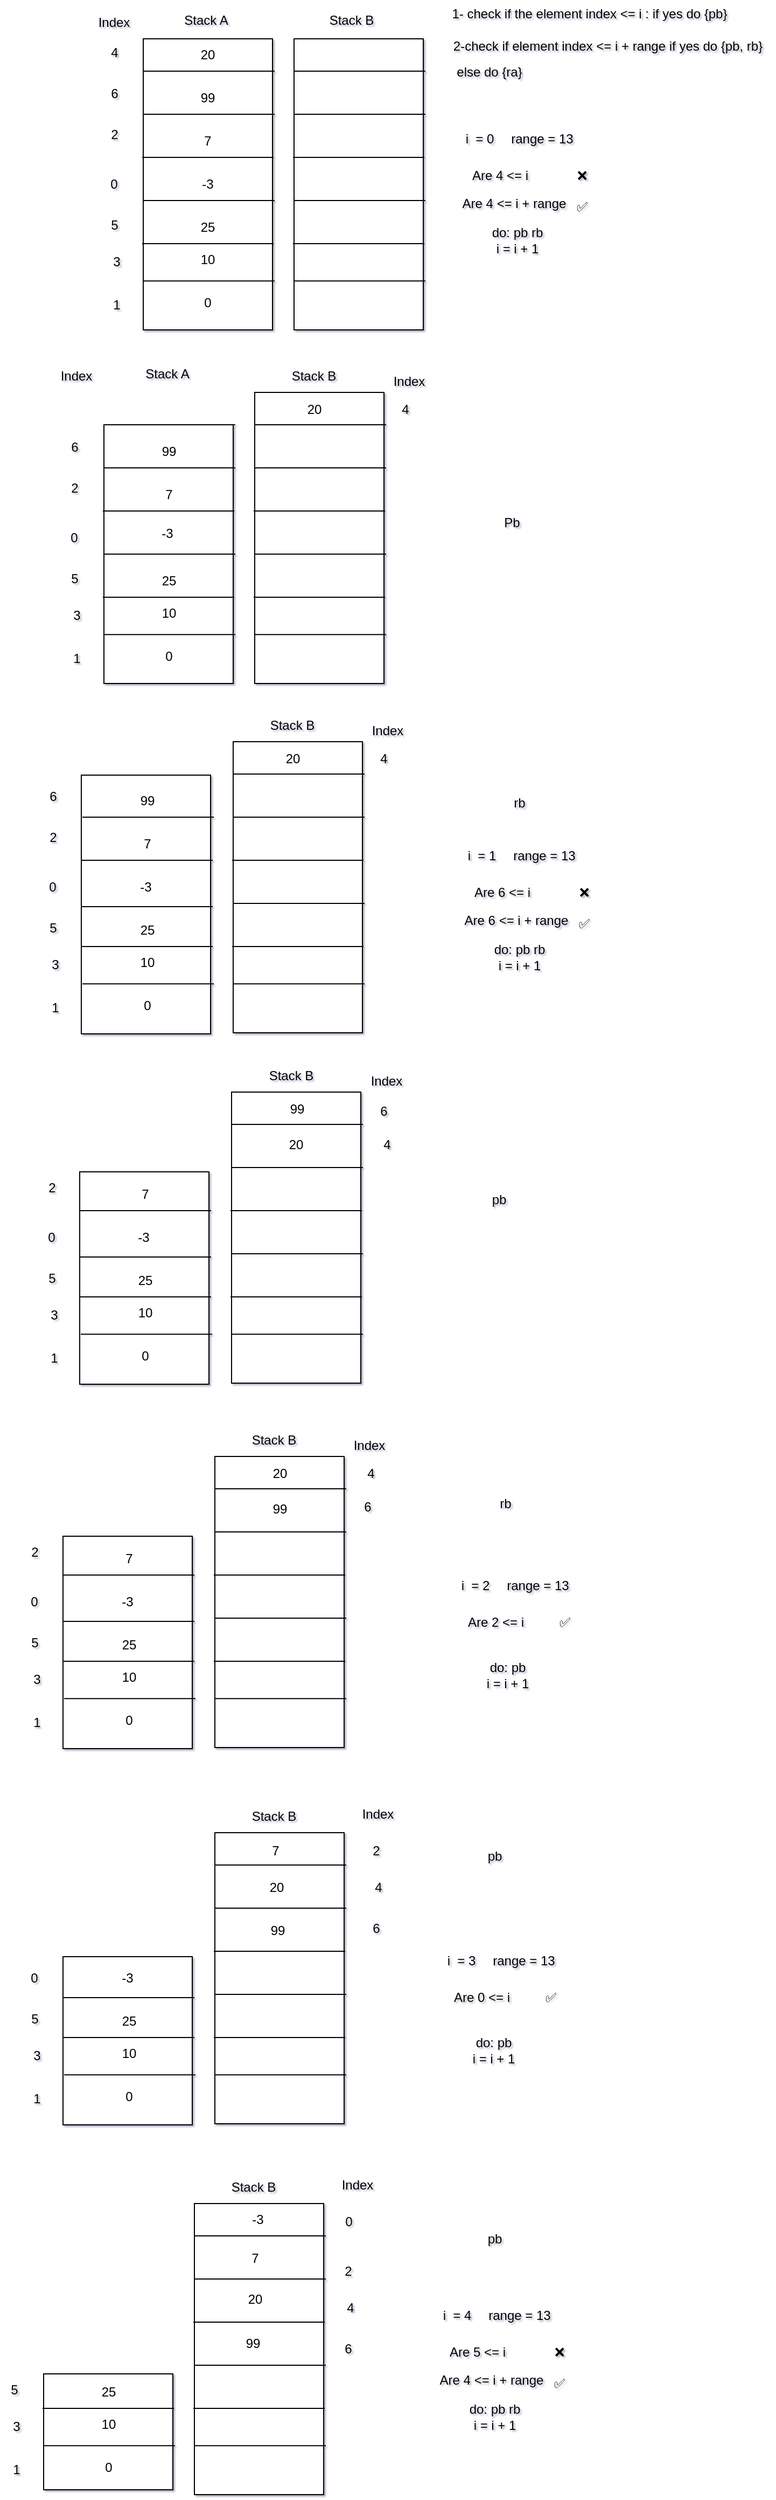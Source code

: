 <mxfile version="26.0.11">
  <diagram name="Page-1" id="r442cKApe8Ec8aWfdIED">
    <mxGraphModel dx="2150" dy="2459" grid="0" gridSize="10" guides="1" tooltips="1" connect="1" arrows="1" fold="1" page="0" pageScale="1" pageWidth="850" pageHeight="1100" background="#FFFFFF" math="0" shadow="1">
      <root>
        <mxCell id="0" />
        <mxCell id="1" parent="0" />
        <mxCell id="RN5SD-zegDyc9XwIWD_d-4" value="-3" style="rounded=0;whiteSpace=wrap;html=1;" parent="1" vertex="1">
          <mxGeometry x="-990" y="-1230" width="120" height="270" as="geometry" />
        </mxCell>
        <mxCell id="RN5SD-zegDyc9XwIWD_d-8" value="" style="endArrow=none;html=1;rounded=0;exitX=-0.008;exitY=0.178;exitDx=0;exitDy=0;exitPerimeter=0;" parent="1" edge="1">
          <mxGeometry width="50" height="50" relative="1" as="geometry">
            <mxPoint x="-990.0" y="-1199.94" as="sourcePoint" />
            <mxPoint x="-868.04" y="-1200" as="targetPoint" />
          </mxGeometry>
        </mxCell>
        <mxCell id="RN5SD-zegDyc9XwIWD_d-9" value="" style="endArrow=none;html=1;rounded=0;exitX=-0.008;exitY=0.178;exitDx=0;exitDy=0;exitPerimeter=0;" parent="1" edge="1">
          <mxGeometry width="50" height="50" relative="1" as="geometry">
            <mxPoint x="-990" y="-1160" as="sourcePoint" />
            <mxPoint x="-868" y="-1160" as="targetPoint" />
          </mxGeometry>
        </mxCell>
        <mxCell id="RN5SD-zegDyc9XwIWD_d-10" value="" style="endArrow=none;html=1;rounded=0;exitX=-0.008;exitY=0.178;exitDx=0;exitDy=0;exitPerimeter=0;" parent="1" edge="1">
          <mxGeometry width="50" height="50" relative="1" as="geometry">
            <mxPoint x="-991" y="-1120" as="sourcePoint" />
            <mxPoint x="-869" y="-1120" as="targetPoint" />
          </mxGeometry>
        </mxCell>
        <mxCell id="RN5SD-zegDyc9XwIWD_d-11" value="" style="endArrow=none;html=1;rounded=0;exitX=-0.008;exitY=0.178;exitDx=0;exitDy=0;exitPerimeter=0;" parent="1" edge="1">
          <mxGeometry width="50" height="50" relative="1" as="geometry">
            <mxPoint x="-990" y="-1080" as="sourcePoint" />
            <mxPoint x="-868" y="-1080" as="targetPoint" />
          </mxGeometry>
        </mxCell>
        <mxCell id="RN5SD-zegDyc9XwIWD_d-12" value="" style="endArrow=none;html=1;rounded=0;exitX=-0.008;exitY=0.178;exitDx=0;exitDy=0;exitPerimeter=0;" parent="1" edge="1">
          <mxGeometry width="50" height="50" relative="1" as="geometry">
            <mxPoint x="-991" y="-1040" as="sourcePoint" />
            <mxPoint x="-869" y="-1040" as="targetPoint" />
          </mxGeometry>
        </mxCell>
        <mxCell id="RN5SD-zegDyc9XwIWD_d-13" value="" style="endArrow=none;html=1;rounded=0;exitX=-0.008;exitY=0.178;exitDx=0;exitDy=0;exitPerimeter=0;" parent="1" edge="1">
          <mxGeometry width="50" height="50" relative="1" as="geometry">
            <mxPoint x="-990" y="-1005.34" as="sourcePoint" />
            <mxPoint x="-868" y="-1005.34" as="targetPoint" />
          </mxGeometry>
        </mxCell>
        <mxCell id="RN5SD-zegDyc9XwIWD_d-15" value="" style="rounded=0;whiteSpace=wrap;html=1;" parent="1" vertex="1">
          <mxGeometry x="-850" y="-1230" width="120" height="270" as="geometry" />
        </mxCell>
        <mxCell id="RN5SD-zegDyc9XwIWD_d-16" value="" style="endArrow=none;html=1;rounded=0;exitX=-0.008;exitY=0.178;exitDx=0;exitDy=0;exitPerimeter=0;" parent="1" edge="1">
          <mxGeometry width="50" height="50" relative="1" as="geometry">
            <mxPoint x="-850.0" y="-1199.94" as="sourcePoint" />
            <mxPoint x="-728.04" y="-1200" as="targetPoint" />
          </mxGeometry>
        </mxCell>
        <mxCell id="RN5SD-zegDyc9XwIWD_d-17" value="" style="endArrow=none;html=1;rounded=0;exitX=-0.008;exitY=0.178;exitDx=0;exitDy=0;exitPerimeter=0;" parent="1" edge="1">
          <mxGeometry width="50" height="50" relative="1" as="geometry">
            <mxPoint x="-850" y="-1160" as="sourcePoint" />
            <mxPoint x="-728" y="-1160" as="targetPoint" />
          </mxGeometry>
        </mxCell>
        <mxCell id="RN5SD-zegDyc9XwIWD_d-18" value="" style="endArrow=none;html=1;rounded=0;exitX=-0.008;exitY=0.178;exitDx=0;exitDy=0;exitPerimeter=0;" parent="1" edge="1">
          <mxGeometry width="50" height="50" relative="1" as="geometry">
            <mxPoint x="-851" y="-1120" as="sourcePoint" />
            <mxPoint x="-729" y="-1120" as="targetPoint" />
          </mxGeometry>
        </mxCell>
        <mxCell id="RN5SD-zegDyc9XwIWD_d-19" value="" style="endArrow=none;html=1;rounded=0;exitX=-0.008;exitY=0.178;exitDx=0;exitDy=0;exitPerimeter=0;" parent="1" edge="1">
          <mxGeometry width="50" height="50" relative="1" as="geometry">
            <mxPoint x="-850" y="-1080" as="sourcePoint" />
            <mxPoint x="-728" y="-1080" as="targetPoint" />
          </mxGeometry>
        </mxCell>
        <mxCell id="RN5SD-zegDyc9XwIWD_d-20" value="" style="endArrow=none;html=1;rounded=0;exitX=-0.008;exitY=0.178;exitDx=0;exitDy=0;exitPerimeter=0;" parent="1" edge="1">
          <mxGeometry width="50" height="50" relative="1" as="geometry">
            <mxPoint x="-851" y="-1040" as="sourcePoint" />
            <mxPoint x="-729" y="-1040" as="targetPoint" />
          </mxGeometry>
        </mxCell>
        <mxCell id="RN5SD-zegDyc9XwIWD_d-21" value="" style="endArrow=none;html=1;rounded=0;exitX=-0.008;exitY=0.178;exitDx=0;exitDy=0;exitPerimeter=0;" parent="1" edge="1">
          <mxGeometry width="50" height="50" relative="1" as="geometry">
            <mxPoint x="-850" y="-1005.34" as="sourcePoint" />
            <mxPoint x="-728" y="-1005.34" as="targetPoint" />
          </mxGeometry>
        </mxCell>
        <mxCell id="RN5SD-zegDyc9XwIWD_d-22" value="20" style="text;html=1;align=center;verticalAlign=middle;whiteSpace=wrap;rounded=0;" parent="1" vertex="1">
          <mxGeometry x="-960" y="-1230" width="60" height="30" as="geometry" />
        </mxCell>
        <mxCell id="RN5SD-zegDyc9XwIWD_d-23" value="99" style="text;html=1;align=center;verticalAlign=middle;whiteSpace=wrap;rounded=0;" parent="1" vertex="1">
          <mxGeometry x="-960" y="-1190" width="60" height="30" as="geometry" />
        </mxCell>
        <mxCell id="RN5SD-zegDyc9XwIWD_d-24" value="25" style="text;html=1;align=center;verticalAlign=middle;whiteSpace=wrap;rounded=0;" parent="1" vertex="1">
          <mxGeometry x="-960" y="-1070" width="60" height="30" as="geometry" />
        </mxCell>
        <mxCell id="RN5SD-zegDyc9XwIWD_d-25" value="0" style="text;html=1;align=center;verticalAlign=middle;whiteSpace=wrap;rounded=0;" parent="1" vertex="1">
          <mxGeometry x="-960" y="-1000" width="60" height="30" as="geometry" />
        </mxCell>
        <mxCell id="RN5SD-zegDyc9XwIWD_d-26" value="10" style="text;html=1;align=center;verticalAlign=middle;whiteSpace=wrap;rounded=0;" parent="1" vertex="1">
          <mxGeometry x="-960" y="-1040" width="60" height="30" as="geometry" />
        </mxCell>
        <mxCell id="RN5SD-zegDyc9XwIWD_d-27" value="7" style="text;html=1;align=center;verticalAlign=middle;whiteSpace=wrap;rounded=0;" parent="1" vertex="1">
          <mxGeometry x="-960" y="-1150" width="60" height="30" as="geometry" />
        </mxCell>
        <mxCell id="RN5SD-zegDyc9XwIWD_d-28" value="Index" style="text;html=1;align=center;verticalAlign=middle;whiteSpace=wrap;rounded=0;" parent="1" vertex="1">
          <mxGeometry x="-1047.5" y="-1260" width="60" height="30" as="geometry" />
        </mxCell>
        <mxCell id="RN5SD-zegDyc9XwIWD_d-29" value="0" style="text;html=1;align=center;verticalAlign=middle;whiteSpace=wrap;rounded=0;" parent="1" vertex="1">
          <mxGeometry x="-1047.5" y="-1110" width="60" height="30" as="geometry" />
        </mxCell>
        <mxCell id="RN5SD-zegDyc9XwIWD_d-30" value="1" style="text;html=1;align=center;verticalAlign=middle;resizable=0;points=[];autosize=1;strokeColor=none;fillColor=none;" parent="1" vertex="1">
          <mxGeometry x="-1028" y="-996" width="25" height="26" as="geometry" />
        </mxCell>
        <mxCell id="RN5SD-zegDyc9XwIWD_d-31" value="2" style="text;html=1;align=center;verticalAlign=middle;resizable=0;points=[];autosize=1;strokeColor=none;fillColor=none;" parent="1" vertex="1">
          <mxGeometry x="-1030" y="-1154" width="25" height="26" as="geometry" />
        </mxCell>
        <mxCell id="RN5SD-zegDyc9XwIWD_d-32" value="3" style="text;html=1;align=center;verticalAlign=middle;resizable=0;points=[];autosize=1;strokeColor=none;fillColor=none;" parent="1" vertex="1">
          <mxGeometry x="-1028" y="-1036" width="25" height="26" as="geometry" />
        </mxCell>
        <mxCell id="RN5SD-zegDyc9XwIWD_d-33" value="4" style="text;html=1;align=center;verticalAlign=middle;resizable=0;points=[];autosize=1;strokeColor=none;fillColor=none;" parent="1" vertex="1">
          <mxGeometry x="-1030" y="-1230" width="25" height="26" as="geometry" />
        </mxCell>
        <mxCell id="RN5SD-zegDyc9XwIWD_d-34" value="5" style="text;html=1;align=center;verticalAlign=middle;resizable=0;points=[];autosize=1;strokeColor=none;fillColor=none;" parent="1" vertex="1">
          <mxGeometry x="-1030" y="-1070" width="25" height="26" as="geometry" />
        </mxCell>
        <mxCell id="RN5SD-zegDyc9XwIWD_d-35" value="6" style="text;html=1;align=center;verticalAlign=middle;resizable=0;points=[];autosize=1;strokeColor=none;fillColor=none;" parent="1" vertex="1">
          <mxGeometry x="-1030" y="-1192" width="25" height="26" as="geometry" />
        </mxCell>
        <mxCell id="RN5SD-zegDyc9XwIWD_d-38" value="Stack A" style="text;html=1;align=center;verticalAlign=middle;resizable=0;points=[];autosize=1;strokeColor=none;fillColor=none;" parent="1" vertex="1">
          <mxGeometry x="-962" y="-1260" width="59" height="26" as="geometry" />
        </mxCell>
        <mxCell id="RN5SD-zegDyc9XwIWD_d-39" value="Stack B" style="text;html=1;align=center;verticalAlign=middle;resizable=0;points=[];autosize=1;strokeColor=none;fillColor=none;" parent="1" vertex="1">
          <mxGeometry x="-827" y="-1260" width="59" height="26" as="geometry" />
        </mxCell>
        <mxCell id="RN5SD-zegDyc9XwIWD_d-41" value="" style="rounded=0;whiteSpace=wrap;html=1;" parent="1" vertex="1">
          <mxGeometry x="-1026.5" y="-872" width="120" height="240" as="geometry" />
        </mxCell>
        <mxCell id="RN5SD-zegDyc9XwIWD_d-42" value="" style="endArrow=none;html=1;rounded=0;exitX=-0.008;exitY=0.178;exitDx=0;exitDy=0;exitPerimeter=0;" parent="1" edge="1">
          <mxGeometry width="50" height="50" relative="1" as="geometry">
            <mxPoint x="-1026.5" y="-871.94" as="sourcePoint" />
            <mxPoint x="-904.54" y="-872" as="targetPoint" />
          </mxGeometry>
        </mxCell>
        <mxCell id="RN5SD-zegDyc9XwIWD_d-43" value="" style="endArrow=none;html=1;rounded=0;exitX=-0.008;exitY=0.178;exitDx=0;exitDy=0;exitPerimeter=0;" parent="1" edge="1">
          <mxGeometry width="50" height="50" relative="1" as="geometry">
            <mxPoint x="-1026.5" y="-832" as="sourcePoint" />
            <mxPoint x="-904.5" y="-832" as="targetPoint" />
          </mxGeometry>
        </mxCell>
        <mxCell id="RN5SD-zegDyc9XwIWD_d-44" value="" style="endArrow=none;html=1;rounded=0;exitX=-0.008;exitY=0.178;exitDx=0;exitDy=0;exitPerimeter=0;" parent="1" edge="1">
          <mxGeometry width="50" height="50" relative="1" as="geometry">
            <mxPoint x="-1027.5" y="-792" as="sourcePoint" />
            <mxPoint x="-905.5" y="-792" as="targetPoint" />
          </mxGeometry>
        </mxCell>
        <mxCell id="RN5SD-zegDyc9XwIWD_d-45" value="" style="endArrow=none;html=1;rounded=0;exitX=-0.008;exitY=0.178;exitDx=0;exitDy=0;exitPerimeter=0;" parent="1" edge="1">
          <mxGeometry width="50" height="50" relative="1" as="geometry">
            <mxPoint x="-1026.5" y="-752" as="sourcePoint" />
            <mxPoint x="-904.5" y="-752" as="targetPoint" />
          </mxGeometry>
        </mxCell>
        <mxCell id="RN5SD-zegDyc9XwIWD_d-46" value="" style="endArrow=none;html=1;rounded=0;exitX=-0.008;exitY=0.178;exitDx=0;exitDy=0;exitPerimeter=0;" parent="1" edge="1">
          <mxGeometry width="50" height="50" relative="1" as="geometry">
            <mxPoint x="-1027.5" y="-712" as="sourcePoint" />
            <mxPoint x="-905.5" y="-712" as="targetPoint" />
          </mxGeometry>
        </mxCell>
        <mxCell id="RN5SD-zegDyc9XwIWD_d-47" value="" style="endArrow=none;html=1;rounded=0;exitX=-0.008;exitY=0.178;exitDx=0;exitDy=0;exitPerimeter=0;" parent="1" edge="1">
          <mxGeometry width="50" height="50" relative="1" as="geometry">
            <mxPoint x="-1026.5" y="-677.34" as="sourcePoint" />
            <mxPoint x="-904.5" y="-677.34" as="targetPoint" />
          </mxGeometry>
        </mxCell>
        <mxCell id="RN5SD-zegDyc9XwIWD_d-48" value="" style="rounded=0;whiteSpace=wrap;html=1;" parent="1" vertex="1">
          <mxGeometry x="-886.5" y="-902" width="120" height="270" as="geometry" />
        </mxCell>
        <mxCell id="RN5SD-zegDyc9XwIWD_d-49" value="" style="endArrow=none;html=1;rounded=0;exitX=-0.008;exitY=0.178;exitDx=0;exitDy=0;exitPerimeter=0;" parent="1" edge="1">
          <mxGeometry width="50" height="50" relative="1" as="geometry">
            <mxPoint x="-886.5" y="-871.94" as="sourcePoint" />
            <mxPoint x="-764.54" y="-872" as="targetPoint" />
          </mxGeometry>
        </mxCell>
        <mxCell id="RN5SD-zegDyc9XwIWD_d-50" value="" style="endArrow=none;html=1;rounded=0;exitX=-0.008;exitY=0.178;exitDx=0;exitDy=0;exitPerimeter=0;" parent="1" edge="1">
          <mxGeometry width="50" height="50" relative="1" as="geometry">
            <mxPoint x="-886.5" y="-832" as="sourcePoint" />
            <mxPoint x="-764.5" y="-832" as="targetPoint" />
          </mxGeometry>
        </mxCell>
        <mxCell id="RN5SD-zegDyc9XwIWD_d-51" value="" style="endArrow=none;html=1;rounded=0;exitX=-0.008;exitY=0.178;exitDx=0;exitDy=0;exitPerimeter=0;" parent="1" edge="1">
          <mxGeometry width="50" height="50" relative="1" as="geometry">
            <mxPoint x="-887.5" y="-792" as="sourcePoint" />
            <mxPoint x="-765.5" y="-792" as="targetPoint" />
          </mxGeometry>
        </mxCell>
        <mxCell id="RN5SD-zegDyc9XwIWD_d-52" value="" style="endArrow=none;html=1;rounded=0;exitX=-0.008;exitY=0.178;exitDx=0;exitDy=0;exitPerimeter=0;" parent="1" edge="1">
          <mxGeometry width="50" height="50" relative="1" as="geometry">
            <mxPoint x="-886.5" y="-752" as="sourcePoint" />
            <mxPoint x="-764.5" y="-752" as="targetPoint" />
          </mxGeometry>
        </mxCell>
        <mxCell id="RN5SD-zegDyc9XwIWD_d-53" value="" style="endArrow=none;html=1;rounded=0;exitX=-0.008;exitY=0.178;exitDx=0;exitDy=0;exitPerimeter=0;" parent="1" edge="1">
          <mxGeometry width="50" height="50" relative="1" as="geometry">
            <mxPoint x="-887.5" y="-712" as="sourcePoint" />
            <mxPoint x="-765.5" y="-712" as="targetPoint" />
            <Array as="points">
              <mxPoint x="-864" y="-712" />
            </Array>
          </mxGeometry>
        </mxCell>
        <mxCell id="RN5SD-zegDyc9XwIWD_d-54" value="" style="endArrow=none;html=1;rounded=0;exitX=-0.008;exitY=0.178;exitDx=0;exitDy=0;exitPerimeter=0;" parent="1" edge="1">
          <mxGeometry width="50" height="50" relative="1" as="geometry">
            <mxPoint x="-886.5" y="-677.34" as="sourcePoint" />
            <mxPoint x="-764.5" y="-677.34" as="targetPoint" />
          </mxGeometry>
        </mxCell>
        <mxCell id="RN5SD-zegDyc9XwIWD_d-55" value="20" style="text;html=1;align=center;verticalAlign=middle;whiteSpace=wrap;rounded=0;" parent="1" vertex="1">
          <mxGeometry x="-860" y="-902" width="57.5" height="31" as="geometry" />
        </mxCell>
        <mxCell id="RN5SD-zegDyc9XwIWD_d-56" value="99" style="text;html=1;align=center;verticalAlign=middle;whiteSpace=wrap;rounded=0;" parent="1" vertex="1">
          <mxGeometry x="-996.5" y="-862" width="60" height="30" as="geometry" />
        </mxCell>
        <mxCell id="RN5SD-zegDyc9XwIWD_d-57" value="25" style="text;html=1;align=center;verticalAlign=middle;whiteSpace=wrap;rounded=0;" parent="1" vertex="1">
          <mxGeometry x="-996.5" y="-742" width="60" height="30" as="geometry" />
        </mxCell>
        <mxCell id="RN5SD-zegDyc9XwIWD_d-58" value="0" style="text;html=1;align=center;verticalAlign=middle;whiteSpace=wrap;rounded=0;" parent="1" vertex="1">
          <mxGeometry x="-996.5" y="-672" width="60" height="30" as="geometry" />
        </mxCell>
        <mxCell id="RN5SD-zegDyc9XwIWD_d-59" value="10" style="text;html=1;align=center;verticalAlign=middle;whiteSpace=wrap;rounded=0;" parent="1" vertex="1">
          <mxGeometry x="-996.5" y="-712" width="60" height="30" as="geometry" />
        </mxCell>
        <mxCell id="RN5SD-zegDyc9XwIWD_d-60" value="7" style="text;html=1;align=center;verticalAlign=middle;whiteSpace=wrap;rounded=0;" parent="1" vertex="1">
          <mxGeometry x="-996.5" y="-822" width="60" height="30" as="geometry" />
        </mxCell>
        <mxCell id="RN5SD-zegDyc9XwIWD_d-61" value="Index" style="text;html=1;align=center;verticalAlign=middle;whiteSpace=wrap;rounded=0;" parent="1" vertex="1">
          <mxGeometry x="-1082" y="-932" width="60" height="30" as="geometry" />
        </mxCell>
        <mxCell id="RN5SD-zegDyc9XwIWD_d-62" value="0" style="text;html=1;align=center;verticalAlign=middle;whiteSpace=wrap;rounded=0;" parent="1" vertex="1">
          <mxGeometry x="-1084" y="-782" width="60" height="30" as="geometry" />
        </mxCell>
        <mxCell id="RN5SD-zegDyc9XwIWD_d-63" value="1" style="text;html=1;align=center;verticalAlign=middle;resizable=0;points=[];autosize=1;strokeColor=none;fillColor=none;" parent="1" vertex="1">
          <mxGeometry x="-1064.5" y="-668" width="25" height="26" as="geometry" />
        </mxCell>
        <mxCell id="RN5SD-zegDyc9XwIWD_d-64" value="2" style="text;html=1;align=center;verticalAlign=middle;resizable=0;points=[];autosize=1;strokeColor=none;fillColor=none;" parent="1" vertex="1">
          <mxGeometry x="-1066.5" y="-826" width="25" height="26" as="geometry" />
        </mxCell>
        <mxCell id="RN5SD-zegDyc9XwIWD_d-65" value="3" style="text;html=1;align=center;verticalAlign=middle;resizable=0;points=[];autosize=1;strokeColor=none;fillColor=none;" parent="1" vertex="1">
          <mxGeometry x="-1064.5" y="-708" width="25" height="26" as="geometry" />
        </mxCell>
        <mxCell id="RN5SD-zegDyc9XwIWD_d-66" value="4" style="text;html=1;align=center;verticalAlign=middle;resizable=0;points=[];autosize=1;strokeColor=none;fillColor=none;" parent="1" vertex="1">
          <mxGeometry x="-759.5" y="-899" width="25" height="26" as="geometry" />
        </mxCell>
        <mxCell id="RN5SD-zegDyc9XwIWD_d-67" value="5" style="text;html=1;align=center;verticalAlign=middle;resizable=0;points=[];autosize=1;strokeColor=none;fillColor=none;" parent="1" vertex="1">
          <mxGeometry x="-1066.5" y="-742" width="25" height="26" as="geometry" />
        </mxCell>
        <mxCell id="RN5SD-zegDyc9XwIWD_d-68" value="6" style="text;html=1;align=center;verticalAlign=middle;resizable=0;points=[];autosize=1;strokeColor=none;fillColor=none;" parent="1" vertex="1">
          <mxGeometry x="-1066.5" y="-864" width="25" height="26" as="geometry" />
        </mxCell>
        <mxCell id="RN5SD-zegDyc9XwIWD_d-69" value="Stack A" style="text;html=1;align=center;verticalAlign=middle;resizable=0;points=[];autosize=1;strokeColor=none;fillColor=none;" parent="1" vertex="1">
          <mxGeometry x="-998" y="-932" width="59" height="26" as="geometry" />
        </mxCell>
        <mxCell id="RN5SD-zegDyc9XwIWD_d-70" value="Stack B" style="text;html=1;align=center;verticalAlign=middle;resizable=0;points=[];autosize=1;strokeColor=none;fillColor=none;" parent="1" vertex="1">
          <mxGeometry x="-861.5" y="-930" width="59" height="26" as="geometry" />
        </mxCell>
        <mxCell id="WUJrZtyszi5ECTgxEgw3-33" value="i&amp;nbsp; = 0" style="text;html=1;align=center;verticalAlign=middle;resizable=0;points=[];autosize=1;strokeColor=none;fillColor=none;" vertex="1" parent="1">
          <mxGeometry x="-700" y="-1150" width="44" height="26" as="geometry" />
        </mxCell>
        <mxCell id="WUJrZtyszi5ECTgxEgw3-35" value="❌" style="text;html=1;align=center;verticalAlign=middle;resizable=0;points=[];autosize=1;strokeColor=none;fillColor=none;" vertex="1" parent="1">
          <mxGeometry x="-598" y="-1116" width="30" height="26" as="geometry" />
        </mxCell>
        <mxCell id="WUJrZtyszi5ECTgxEgw3-36" value="Are 4 &amp;lt;= i" style="text;html=1;align=center;verticalAlign=middle;resizable=0;points=[];autosize=1;strokeColor=none;fillColor=none;" vertex="1" parent="1">
          <mxGeometry x="-694" y="-1116" width="70" height="26" as="geometry" />
        </mxCell>
        <mxCell id="WUJrZtyszi5ECTgxEgw3-37" value="1- check if the element index &amp;lt;= i : if yes do {pb}" style="text;html=1;align=center;verticalAlign=middle;resizable=0;points=[];autosize=1;strokeColor=none;fillColor=none;" vertex="1" parent="1">
          <mxGeometry x="-713" y="-1266" width="273" height="26" as="geometry" />
        </mxCell>
        <mxCell id="WUJrZtyszi5ECTgxEgw3-38" value="2-check if element index &amp;lt;= i + range if yes do {pb, rb}" style="text;html=1;align=center;verticalAlign=middle;resizable=0;points=[];autosize=1;strokeColor=none;fillColor=none;" vertex="1" parent="1">
          <mxGeometry x="-712" y="-1236" width="305" height="26" as="geometry" />
        </mxCell>
        <mxCell id="WUJrZtyszi5ECTgxEgw3-39" value="else do {ra}" style="text;html=1;align=center;verticalAlign=middle;resizable=0;points=[];autosize=1;strokeColor=none;fillColor=none;" vertex="1" parent="1">
          <mxGeometry x="-709" y="-1212" width="79" height="26" as="geometry" />
        </mxCell>
        <mxCell id="WUJrZtyszi5ECTgxEgw3-40" value="range = 13" style="text;html=1;align=center;verticalAlign=middle;resizable=0;points=[];autosize=1;strokeColor=none;fillColor=none;" vertex="1" parent="1">
          <mxGeometry x="-658" y="-1150" width="76" height="26" as="geometry" />
        </mxCell>
        <mxCell id="WUJrZtyszi5ECTgxEgw3-41" value="Are 4 &amp;lt;= i + range" style="text;html=1;align=center;verticalAlign=middle;resizable=0;points=[];autosize=1;strokeColor=none;fillColor=none;" vertex="1" parent="1">
          <mxGeometry x="-703" y="-1090" width="114" height="26" as="geometry" />
        </mxCell>
        <mxCell id="WUJrZtyszi5ECTgxEgw3-43" value="✅" style="text;html=1;align=center;verticalAlign=middle;resizable=0;points=[];autosize=1;strokeColor=none;fillColor=none;" vertex="1" parent="1">
          <mxGeometry x="-598" y="-1087" width="30" height="26" as="geometry" />
        </mxCell>
        <mxCell id="WUJrZtyszi5ECTgxEgw3-44" value="do: pb rb&lt;br&gt;i = i + 1" style="text;html=1;align=center;verticalAlign=middle;resizable=0;points=[];autosize=1;strokeColor=none;fillColor=none;" vertex="1" parent="1">
          <mxGeometry x="-676" y="-1064" width="65" height="41" as="geometry" />
        </mxCell>
        <mxCell id="WUJrZtyszi5ECTgxEgw3-45" value="Pb" style="text;html=1;align=center;verticalAlign=middle;resizable=0;points=[];autosize=1;strokeColor=none;fillColor=none;" vertex="1" parent="1">
          <mxGeometry x="-665" y="-794" width="33" height="26" as="geometry" />
        </mxCell>
        <mxCell id="WUJrZtyszi5ECTgxEgw3-46" value="Index" style="text;html=1;align=center;verticalAlign=middle;whiteSpace=wrap;rounded=0;" vertex="1" parent="1">
          <mxGeometry x="-773" y="-927" width="60" height="30" as="geometry" />
        </mxCell>
        <mxCell id="WUJrZtyszi5ECTgxEgw3-47" value="" style="rounded=0;whiteSpace=wrap;html=1;" vertex="1" parent="1">
          <mxGeometry x="-1047.5" y="-547" width="120" height="240" as="geometry" />
        </mxCell>
        <mxCell id="WUJrZtyszi5ECTgxEgw3-49" value="" style="endArrow=none;html=1;rounded=0;exitX=-0.008;exitY=0.178;exitDx=0;exitDy=0;exitPerimeter=0;" edge="1" parent="1">
          <mxGeometry width="50" height="50" relative="1" as="geometry">
            <mxPoint x="-1046.5" y="-508" as="sourcePoint" />
            <mxPoint x="-924.5" y="-508" as="targetPoint" />
          </mxGeometry>
        </mxCell>
        <mxCell id="WUJrZtyszi5ECTgxEgw3-50" value="" style="endArrow=none;html=1;rounded=0;exitX=-0.008;exitY=0.178;exitDx=0;exitDy=0;exitPerimeter=0;" edge="1" parent="1">
          <mxGeometry width="50" height="50" relative="1" as="geometry">
            <mxPoint x="-1047.5" y="-468" as="sourcePoint" />
            <mxPoint x="-925.5" y="-468" as="targetPoint" />
          </mxGeometry>
        </mxCell>
        <mxCell id="WUJrZtyszi5ECTgxEgw3-51" value="" style="endArrow=none;html=1;rounded=0;exitX=-0.008;exitY=0.178;exitDx=0;exitDy=0;exitPerimeter=0;" edge="1" parent="1">
          <mxGeometry width="50" height="50" relative="1" as="geometry">
            <mxPoint x="-1047.5" y="-425" as="sourcePoint" />
            <mxPoint x="-925.5" y="-425" as="targetPoint" />
          </mxGeometry>
        </mxCell>
        <mxCell id="WUJrZtyszi5ECTgxEgw3-52" value="" style="endArrow=none;html=1;rounded=0;exitX=-0.008;exitY=0.178;exitDx=0;exitDy=0;exitPerimeter=0;" edge="1" parent="1">
          <mxGeometry width="50" height="50" relative="1" as="geometry">
            <mxPoint x="-1047.5" y="-388" as="sourcePoint" />
            <mxPoint x="-925.5" y="-388" as="targetPoint" />
          </mxGeometry>
        </mxCell>
        <mxCell id="WUJrZtyszi5ECTgxEgw3-53" value="" style="endArrow=none;html=1;rounded=0;exitX=-0.008;exitY=0.178;exitDx=0;exitDy=0;exitPerimeter=0;" edge="1" parent="1">
          <mxGeometry width="50" height="50" relative="1" as="geometry">
            <mxPoint x="-1046.5" y="-353.34" as="sourcePoint" />
            <mxPoint x="-924.5" y="-353.34" as="targetPoint" />
          </mxGeometry>
        </mxCell>
        <mxCell id="WUJrZtyszi5ECTgxEgw3-54" value="" style="rounded=0;whiteSpace=wrap;html=1;" vertex="1" parent="1">
          <mxGeometry x="-906.5" y="-578" width="120" height="270" as="geometry" />
        </mxCell>
        <mxCell id="WUJrZtyszi5ECTgxEgw3-55" value="" style="endArrow=none;html=1;rounded=0;exitX=-0.008;exitY=0.178;exitDx=0;exitDy=0;exitPerimeter=0;" edge="1" parent="1">
          <mxGeometry width="50" height="50" relative="1" as="geometry">
            <mxPoint x="-906.5" y="-547.94" as="sourcePoint" />
            <mxPoint x="-784.54" y="-548" as="targetPoint" />
          </mxGeometry>
        </mxCell>
        <mxCell id="WUJrZtyszi5ECTgxEgw3-56" value="" style="endArrow=none;html=1;rounded=0;exitX=-0.008;exitY=0.178;exitDx=0;exitDy=0;exitPerimeter=0;" edge="1" parent="1">
          <mxGeometry width="50" height="50" relative="1" as="geometry">
            <mxPoint x="-906.5" y="-508" as="sourcePoint" />
            <mxPoint x="-784.5" y="-508" as="targetPoint" />
          </mxGeometry>
        </mxCell>
        <mxCell id="WUJrZtyszi5ECTgxEgw3-57" value="" style="endArrow=none;html=1;rounded=0;exitX=-0.008;exitY=0.178;exitDx=0;exitDy=0;exitPerimeter=0;" edge="1" parent="1">
          <mxGeometry width="50" height="50" relative="1" as="geometry">
            <mxPoint x="-907.5" y="-468" as="sourcePoint" />
            <mxPoint x="-785.5" y="-468" as="targetPoint" />
          </mxGeometry>
        </mxCell>
        <mxCell id="WUJrZtyszi5ECTgxEgw3-58" value="" style="endArrow=none;html=1;rounded=0;exitX=-0.008;exitY=0.178;exitDx=0;exitDy=0;exitPerimeter=0;" edge="1" parent="1">
          <mxGeometry width="50" height="50" relative="1" as="geometry">
            <mxPoint x="-906.5" y="-428" as="sourcePoint" />
            <mxPoint x="-784.5" y="-428" as="targetPoint" />
          </mxGeometry>
        </mxCell>
        <mxCell id="WUJrZtyszi5ECTgxEgw3-59" value="" style="endArrow=none;html=1;rounded=0;exitX=-0.008;exitY=0.178;exitDx=0;exitDy=0;exitPerimeter=0;" edge="1" parent="1">
          <mxGeometry width="50" height="50" relative="1" as="geometry">
            <mxPoint x="-907.5" y="-388" as="sourcePoint" />
            <mxPoint x="-785.5" y="-388" as="targetPoint" />
            <Array as="points">
              <mxPoint x="-884" y="-388" />
            </Array>
          </mxGeometry>
        </mxCell>
        <mxCell id="WUJrZtyszi5ECTgxEgw3-60" value="" style="endArrow=none;html=1;rounded=0;exitX=-0.008;exitY=0.178;exitDx=0;exitDy=0;exitPerimeter=0;" edge="1" parent="1">
          <mxGeometry width="50" height="50" relative="1" as="geometry">
            <mxPoint x="-906.5" y="-353.34" as="sourcePoint" />
            <mxPoint x="-784.5" y="-353.34" as="targetPoint" />
          </mxGeometry>
        </mxCell>
        <mxCell id="WUJrZtyszi5ECTgxEgw3-61" value="20" style="text;html=1;align=center;verticalAlign=middle;whiteSpace=wrap;rounded=0;" vertex="1" parent="1">
          <mxGeometry x="-880" y="-578" width="57.5" height="31" as="geometry" />
        </mxCell>
        <mxCell id="WUJrZtyszi5ECTgxEgw3-62" value="99" style="text;html=1;align=center;verticalAlign=middle;whiteSpace=wrap;rounded=0;" vertex="1" parent="1">
          <mxGeometry x="-1016.5" y="-538" width="60" height="30" as="geometry" />
        </mxCell>
        <mxCell id="WUJrZtyszi5ECTgxEgw3-63" value="25" style="text;html=1;align=center;verticalAlign=middle;whiteSpace=wrap;rounded=0;" vertex="1" parent="1">
          <mxGeometry x="-1016.5" y="-418" width="60" height="30" as="geometry" />
        </mxCell>
        <mxCell id="WUJrZtyszi5ECTgxEgw3-64" value="0" style="text;html=1;align=center;verticalAlign=middle;whiteSpace=wrap;rounded=0;" vertex="1" parent="1">
          <mxGeometry x="-1016.5" y="-348" width="60" height="30" as="geometry" />
        </mxCell>
        <mxCell id="WUJrZtyszi5ECTgxEgw3-65" value="10" style="text;html=1;align=center;verticalAlign=middle;whiteSpace=wrap;rounded=0;" vertex="1" parent="1">
          <mxGeometry x="-1016.5" y="-388" width="60" height="30" as="geometry" />
        </mxCell>
        <mxCell id="WUJrZtyszi5ECTgxEgw3-66" value="7" style="text;html=1;align=center;verticalAlign=middle;whiteSpace=wrap;rounded=0;" vertex="1" parent="1">
          <mxGeometry x="-1016.5" y="-498" width="60" height="30" as="geometry" />
        </mxCell>
        <mxCell id="WUJrZtyszi5ECTgxEgw3-67" value="0" style="text;html=1;align=center;verticalAlign=middle;whiteSpace=wrap;rounded=0;" vertex="1" parent="1">
          <mxGeometry x="-1104" y="-458" width="60" height="30" as="geometry" />
        </mxCell>
        <mxCell id="WUJrZtyszi5ECTgxEgw3-68" value="1" style="text;html=1;align=center;verticalAlign=middle;resizable=0;points=[];autosize=1;strokeColor=none;fillColor=none;" vertex="1" parent="1">
          <mxGeometry x="-1084.5" y="-344" width="25" height="26" as="geometry" />
        </mxCell>
        <mxCell id="WUJrZtyszi5ECTgxEgw3-69" value="2" style="text;html=1;align=center;verticalAlign=middle;resizable=0;points=[];autosize=1;strokeColor=none;fillColor=none;" vertex="1" parent="1">
          <mxGeometry x="-1086.5" y="-502" width="25" height="26" as="geometry" />
        </mxCell>
        <mxCell id="WUJrZtyszi5ECTgxEgw3-70" value="3" style="text;html=1;align=center;verticalAlign=middle;resizable=0;points=[];autosize=1;strokeColor=none;fillColor=none;" vertex="1" parent="1">
          <mxGeometry x="-1084.5" y="-384" width="25" height="26" as="geometry" />
        </mxCell>
        <mxCell id="WUJrZtyszi5ECTgxEgw3-71" value="4" style="text;html=1;align=center;verticalAlign=middle;resizable=0;points=[];autosize=1;strokeColor=none;fillColor=none;" vertex="1" parent="1">
          <mxGeometry x="-779.5" y="-575" width="25" height="26" as="geometry" />
        </mxCell>
        <mxCell id="WUJrZtyszi5ECTgxEgw3-72" value="5" style="text;html=1;align=center;verticalAlign=middle;resizable=0;points=[];autosize=1;strokeColor=none;fillColor=none;" vertex="1" parent="1">
          <mxGeometry x="-1086.5" y="-418" width="25" height="26" as="geometry" />
        </mxCell>
        <mxCell id="WUJrZtyszi5ECTgxEgw3-73" value="6" style="text;html=1;align=center;verticalAlign=middle;resizable=0;points=[];autosize=1;strokeColor=none;fillColor=none;" vertex="1" parent="1">
          <mxGeometry x="-1086.5" y="-540" width="25" height="26" as="geometry" />
        </mxCell>
        <mxCell id="WUJrZtyszi5ECTgxEgw3-74" value="Stack B" style="text;html=1;align=center;verticalAlign=middle;resizable=0;points=[];autosize=1;strokeColor=none;fillColor=none;" vertex="1" parent="1">
          <mxGeometry x="-881.5" y="-606" width="59" height="26" as="geometry" />
        </mxCell>
        <mxCell id="WUJrZtyszi5ECTgxEgw3-75" value="rb" style="text;html=1;align=center;verticalAlign=middle;resizable=0;points=[];autosize=1;strokeColor=none;fillColor=none;" vertex="1" parent="1">
          <mxGeometry x="-656" y="-534" width="29" height="26" as="geometry" />
        </mxCell>
        <mxCell id="WUJrZtyszi5ECTgxEgw3-76" value="Index" style="text;html=1;align=center;verticalAlign=middle;whiteSpace=wrap;rounded=0;" vertex="1" parent="1">
          <mxGeometry x="-793" y="-603" width="60" height="30" as="geometry" />
        </mxCell>
        <mxCell id="WUJrZtyszi5ECTgxEgw3-77" value="-3" style="text;html=1;align=center;verticalAlign=middle;resizable=0;points=[];autosize=1;strokeColor=none;fillColor=none;" vertex="1" parent="1">
          <mxGeometry x="-1003" y="-456" width="29" height="26" as="geometry" />
        </mxCell>
        <mxCell id="WUJrZtyszi5ECTgxEgw3-78" value="&lt;span style=&quot;text-wrap: wrap;&quot;&gt;-3&lt;/span&gt;" style="text;html=1;align=center;verticalAlign=middle;resizable=0;points=[];autosize=1;strokeColor=none;fillColor=none;" vertex="1" parent="1">
          <mxGeometry x="-983" y="-784" width="29" height="26" as="geometry" />
        </mxCell>
        <mxCell id="WUJrZtyszi5ECTgxEgw3-80" value="i&amp;nbsp; = 1" style="text;html=1;align=center;verticalAlign=middle;resizable=0;points=[];autosize=1;strokeColor=none;fillColor=none;" vertex="1" parent="1">
          <mxGeometry x="-698" y="-485" width="44" height="26" as="geometry" />
        </mxCell>
        <mxCell id="WUJrZtyszi5ECTgxEgw3-81" value="❌" style="text;html=1;align=center;verticalAlign=middle;resizable=0;points=[];autosize=1;strokeColor=none;fillColor=none;" vertex="1" parent="1">
          <mxGeometry x="-596" y="-451" width="30" height="26" as="geometry" />
        </mxCell>
        <mxCell id="WUJrZtyszi5ECTgxEgw3-82" value="Are 6 &amp;lt;= i" style="text;html=1;align=center;verticalAlign=middle;resizable=0;points=[];autosize=1;strokeColor=none;fillColor=none;" vertex="1" parent="1">
          <mxGeometry x="-692" y="-451" width="70" height="26" as="geometry" />
        </mxCell>
        <mxCell id="WUJrZtyszi5ECTgxEgw3-83" value="range = 13" style="text;html=1;align=center;verticalAlign=middle;resizable=0;points=[];autosize=1;strokeColor=none;fillColor=none;" vertex="1" parent="1">
          <mxGeometry x="-656" y="-485" width="76" height="26" as="geometry" />
        </mxCell>
        <mxCell id="WUJrZtyszi5ECTgxEgw3-84" value="Are 6 &amp;lt;= i + range" style="text;html=1;align=center;verticalAlign=middle;resizable=0;points=[];autosize=1;strokeColor=none;fillColor=none;" vertex="1" parent="1">
          <mxGeometry x="-701" y="-425" width="114" height="26" as="geometry" />
        </mxCell>
        <mxCell id="WUJrZtyszi5ECTgxEgw3-85" value="✅" style="text;html=1;align=center;verticalAlign=middle;resizable=0;points=[];autosize=1;strokeColor=none;fillColor=none;" vertex="1" parent="1">
          <mxGeometry x="-596" y="-422" width="30" height="26" as="geometry" />
        </mxCell>
        <mxCell id="WUJrZtyszi5ECTgxEgw3-86" value="do: pb rb&lt;br&gt;i = i + 1" style="text;html=1;align=center;verticalAlign=middle;resizable=0;points=[];autosize=1;strokeColor=none;fillColor=none;" vertex="1" parent="1">
          <mxGeometry x="-674" y="-399" width="65" height="41" as="geometry" />
        </mxCell>
        <mxCell id="WUJrZtyszi5ECTgxEgw3-87" value="" style="rounded=0;whiteSpace=wrap;html=1;" vertex="1" parent="1">
          <mxGeometry x="-1049" y="-179" width="120" height="197" as="geometry" />
        </mxCell>
        <mxCell id="WUJrZtyszi5ECTgxEgw3-90" value="" style="endArrow=none;html=1;rounded=0;exitX=-0.008;exitY=0.178;exitDx=0;exitDy=0;exitPerimeter=0;" edge="1" parent="1">
          <mxGeometry width="50" height="50" relative="1" as="geometry">
            <mxPoint x="-1049" y="-143" as="sourcePoint" />
            <mxPoint x="-927" y="-143" as="targetPoint" />
          </mxGeometry>
        </mxCell>
        <mxCell id="WUJrZtyszi5ECTgxEgw3-91" value="" style="endArrow=none;html=1;rounded=0;exitX=-0.008;exitY=0.178;exitDx=0;exitDy=0;exitPerimeter=0;" edge="1" parent="1">
          <mxGeometry width="50" height="50" relative="1" as="geometry">
            <mxPoint x="-1049" y="-100" as="sourcePoint" />
            <mxPoint x="-927" y="-100" as="targetPoint" />
          </mxGeometry>
        </mxCell>
        <mxCell id="WUJrZtyszi5ECTgxEgw3-92" value="" style="endArrow=none;html=1;rounded=0;exitX=-0.008;exitY=0.178;exitDx=0;exitDy=0;exitPerimeter=0;" edge="1" parent="1">
          <mxGeometry width="50" height="50" relative="1" as="geometry">
            <mxPoint x="-1049" y="-63" as="sourcePoint" />
            <mxPoint x="-927" y="-63" as="targetPoint" />
          </mxGeometry>
        </mxCell>
        <mxCell id="WUJrZtyszi5ECTgxEgw3-93" value="" style="endArrow=none;html=1;rounded=0;exitX=-0.008;exitY=0.178;exitDx=0;exitDy=0;exitPerimeter=0;" edge="1" parent="1">
          <mxGeometry width="50" height="50" relative="1" as="geometry">
            <mxPoint x="-1048" y="-28.34" as="sourcePoint" />
            <mxPoint x="-926" y="-28.34" as="targetPoint" />
          </mxGeometry>
        </mxCell>
        <mxCell id="WUJrZtyszi5ECTgxEgw3-94" value="" style="rounded=0;whiteSpace=wrap;html=1;" vertex="1" parent="1">
          <mxGeometry x="-908" y="-253" width="120" height="270" as="geometry" />
        </mxCell>
        <mxCell id="WUJrZtyszi5ECTgxEgw3-95" value="" style="endArrow=none;html=1;rounded=0;exitX=-0.008;exitY=0.178;exitDx=0;exitDy=0;exitPerimeter=0;" edge="1" parent="1">
          <mxGeometry width="50" height="50" relative="1" as="geometry">
            <mxPoint x="-908.0" y="-222.94" as="sourcePoint" />
            <mxPoint x="-786.04" y="-223" as="targetPoint" />
          </mxGeometry>
        </mxCell>
        <mxCell id="WUJrZtyszi5ECTgxEgw3-96" value="" style="endArrow=none;html=1;rounded=0;exitX=-0.008;exitY=0.178;exitDx=0;exitDy=0;exitPerimeter=0;" edge="1" parent="1">
          <mxGeometry width="50" height="50" relative="1" as="geometry">
            <mxPoint x="-908" y="-183" as="sourcePoint" />
            <mxPoint x="-786" y="-183" as="targetPoint" />
          </mxGeometry>
        </mxCell>
        <mxCell id="WUJrZtyszi5ECTgxEgw3-97" value="" style="endArrow=none;html=1;rounded=0;exitX=-0.008;exitY=0.178;exitDx=0;exitDy=0;exitPerimeter=0;" edge="1" parent="1">
          <mxGeometry width="50" height="50" relative="1" as="geometry">
            <mxPoint x="-909" y="-143" as="sourcePoint" />
            <mxPoint x="-787" y="-143" as="targetPoint" />
          </mxGeometry>
        </mxCell>
        <mxCell id="WUJrZtyszi5ECTgxEgw3-98" value="" style="endArrow=none;html=1;rounded=0;exitX=-0.008;exitY=0.178;exitDx=0;exitDy=0;exitPerimeter=0;" edge="1" parent="1">
          <mxGeometry width="50" height="50" relative="1" as="geometry">
            <mxPoint x="-908" y="-103" as="sourcePoint" />
            <mxPoint x="-786" y="-103" as="targetPoint" />
          </mxGeometry>
        </mxCell>
        <mxCell id="WUJrZtyszi5ECTgxEgw3-99" value="" style="endArrow=none;html=1;rounded=0;exitX=-0.008;exitY=0.178;exitDx=0;exitDy=0;exitPerimeter=0;" edge="1" parent="1">
          <mxGeometry width="50" height="50" relative="1" as="geometry">
            <mxPoint x="-909" y="-63" as="sourcePoint" />
            <mxPoint x="-787" y="-63" as="targetPoint" />
            <Array as="points">
              <mxPoint x="-885.5" y="-63" />
            </Array>
          </mxGeometry>
        </mxCell>
        <mxCell id="WUJrZtyszi5ECTgxEgw3-100" value="" style="endArrow=none;html=1;rounded=0;exitX=-0.008;exitY=0.178;exitDx=0;exitDy=0;exitPerimeter=0;" edge="1" parent="1">
          <mxGeometry width="50" height="50" relative="1" as="geometry">
            <mxPoint x="-908" y="-28.34" as="sourcePoint" />
            <mxPoint x="-786" y="-28.34" as="targetPoint" />
          </mxGeometry>
        </mxCell>
        <mxCell id="WUJrZtyszi5ECTgxEgw3-101" value="20" style="text;html=1;align=center;verticalAlign=middle;whiteSpace=wrap;rounded=0;" vertex="1" parent="1">
          <mxGeometry x="-876.75" y="-220" width="57.5" height="31" as="geometry" />
        </mxCell>
        <mxCell id="WUJrZtyszi5ECTgxEgw3-102" value="99" style="text;html=1;align=center;verticalAlign=middle;whiteSpace=wrap;rounded=0;" vertex="1" parent="1">
          <mxGeometry x="-876.75" y="-252" width="60" height="30" as="geometry" />
        </mxCell>
        <mxCell id="WUJrZtyszi5ECTgxEgw3-103" value="25" style="text;html=1;align=center;verticalAlign=middle;whiteSpace=wrap;rounded=0;" vertex="1" parent="1">
          <mxGeometry x="-1018" y="-93" width="60" height="30" as="geometry" />
        </mxCell>
        <mxCell id="WUJrZtyszi5ECTgxEgw3-104" value="0" style="text;html=1;align=center;verticalAlign=middle;whiteSpace=wrap;rounded=0;" vertex="1" parent="1">
          <mxGeometry x="-1018" y="-23" width="60" height="30" as="geometry" />
        </mxCell>
        <mxCell id="WUJrZtyszi5ECTgxEgw3-105" value="10" style="text;html=1;align=center;verticalAlign=middle;whiteSpace=wrap;rounded=0;" vertex="1" parent="1">
          <mxGeometry x="-1018" y="-63" width="60" height="30" as="geometry" />
        </mxCell>
        <mxCell id="WUJrZtyszi5ECTgxEgw3-106" value="7" style="text;html=1;align=center;verticalAlign=middle;whiteSpace=wrap;rounded=0;" vertex="1" parent="1">
          <mxGeometry x="-1018" y="-173" width="60" height="30" as="geometry" />
        </mxCell>
        <mxCell id="WUJrZtyszi5ECTgxEgw3-107" value="0" style="text;html=1;align=center;verticalAlign=middle;whiteSpace=wrap;rounded=0;" vertex="1" parent="1">
          <mxGeometry x="-1105.5" y="-133" width="60" height="30" as="geometry" />
        </mxCell>
        <mxCell id="WUJrZtyszi5ECTgxEgw3-108" value="1" style="text;html=1;align=center;verticalAlign=middle;resizable=0;points=[];autosize=1;strokeColor=none;fillColor=none;" vertex="1" parent="1">
          <mxGeometry x="-1086" y="-19" width="25" height="26" as="geometry" />
        </mxCell>
        <mxCell id="WUJrZtyszi5ECTgxEgw3-109" value="2" style="text;html=1;align=center;verticalAlign=middle;resizable=0;points=[];autosize=1;strokeColor=none;fillColor=none;" vertex="1" parent="1">
          <mxGeometry x="-1088" y="-177" width="25" height="26" as="geometry" />
        </mxCell>
        <mxCell id="WUJrZtyszi5ECTgxEgw3-110" value="3" style="text;html=1;align=center;verticalAlign=middle;resizable=0;points=[];autosize=1;strokeColor=none;fillColor=none;" vertex="1" parent="1">
          <mxGeometry x="-1086" y="-59" width="25" height="26" as="geometry" />
        </mxCell>
        <mxCell id="WUJrZtyszi5ECTgxEgw3-111" value="4" style="text;html=1;align=center;verticalAlign=middle;resizable=0;points=[];autosize=1;strokeColor=none;fillColor=none;" vertex="1" parent="1">
          <mxGeometry x="-777" y="-217.5" width="25" height="26" as="geometry" />
        </mxCell>
        <mxCell id="WUJrZtyszi5ECTgxEgw3-112" value="5" style="text;html=1;align=center;verticalAlign=middle;resizable=0;points=[];autosize=1;strokeColor=none;fillColor=none;" vertex="1" parent="1">
          <mxGeometry x="-1088" y="-93" width="25" height="26" as="geometry" />
        </mxCell>
        <mxCell id="WUJrZtyszi5ECTgxEgw3-113" value="6" style="text;html=1;align=center;verticalAlign=middle;resizable=0;points=[];autosize=1;strokeColor=none;fillColor=none;" vertex="1" parent="1">
          <mxGeometry x="-779.5" y="-248" width="25" height="26" as="geometry" />
        </mxCell>
        <mxCell id="WUJrZtyszi5ECTgxEgw3-114" value="Stack B" style="text;html=1;align=center;verticalAlign=middle;resizable=0;points=[];autosize=1;strokeColor=none;fillColor=none;" vertex="1" parent="1">
          <mxGeometry x="-883" y="-281" width="59" height="26" as="geometry" />
        </mxCell>
        <mxCell id="WUJrZtyszi5ECTgxEgw3-115" value="Index" style="text;html=1;align=center;verticalAlign=middle;whiteSpace=wrap;rounded=0;" vertex="1" parent="1">
          <mxGeometry x="-794.5" y="-278" width="60" height="30" as="geometry" />
        </mxCell>
        <mxCell id="WUJrZtyszi5ECTgxEgw3-116" value="-3" style="text;html=1;align=center;verticalAlign=middle;resizable=0;points=[];autosize=1;strokeColor=none;fillColor=none;" vertex="1" parent="1">
          <mxGeometry x="-1004.5" y="-131" width="29" height="26" as="geometry" />
        </mxCell>
        <mxCell id="WUJrZtyszi5ECTgxEgw3-117" value="pb&lt;div&gt;&lt;br&gt;&lt;/div&gt;" style="text;html=1;align=center;verticalAlign=middle;resizable=0;points=[];autosize=1;strokeColor=none;fillColor=none;" vertex="1" parent="1">
          <mxGeometry x="-676" y="-167" width="31" height="41" as="geometry" />
        </mxCell>
        <mxCell id="WUJrZtyszi5ECTgxEgw3-118" value="" style="rounded=0;whiteSpace=wrap;html=1;" vertex="1" parent="1">
          <mxGeometry x="-1064.5" y="159" width="120" height="197" as="geometry" />
        </mxCell>
        <mxCell id="WUJrZtyszi5ECTgxEgw3-119" value="" style="endArrow=none;html=1;rounded=0;exitX=-0.008;exitY=0.178;exitDx=0;exitDy=0;exitPerimeter=0;" edge="1" parent="1">
          <mxGeometry width="50" height="50" relative="1" as="geometry">
            <mxPoint x="-1064.5" y="195" as="sourcePoint" />
            <mxPoint x="-942.5" y="195" as="targetPoint" />
          </mxGeometry>
        </mxCell>
        <mxCell id="WUJrZtyszi5ECTgxEgw3-120" value="" style="endArrow=none;html=1;rounded=0;exitX=-0.008;exitY=0.178;exitDx=0;exitDy=0;exitPerimeter=0;" edge="1" parent="1">
          <mxGeometry width="50" height="50" relative="1" as="geometry">
            <mxPoint x="-1064.5" y="238" as="sourcePoint" />
            <mxPoint x="-942.5" y="238" as="targetPoint" />
          </mxGeometry>
        </mxCell>
        <mxCell id="WUJrZtyszi5ECTgxEgw3-121" value="" style="endArrow=none;html=1;rounded=0;exitX=-0.008;exitY=0.178;exitDx=0;exitDy=0;exitPerimeter=0;" edge="1" parent="1">
          <mxGeometry width="50" height="50" relative="1" as="geometry">
            <mxPoint x="-1064.5" y="275" as="sourcePoint" />
            <mxPoint x="-942.5" y="275" as="targetPoint" />
          </mxGeometry>
        </mxCell>
        <mxCell id="WUJrZtyszi5ECTgxEgw3-122" value="" style="endArrow=none;html=1;rounded=0;exitX=-0.008;exitY=0.178;exitDx=0;exitDy=0;exitPerimeter=0;" edge="1" parent="1">
          <mxGeometry width="50" height="50" relative="1" as="geometry">
            <mxPoint x="-1063.5" y="309.66" as="sourcePoint" />
            <mxPoint x="-941.5" y="309.66" as="targetPoint" />
          </mxGeometry>
        </mxCell>
        <mxCell id="WUJrZtyszi5ECTgxEgw3-123" value="" style="rounded=0;whiteSpace=wrap;html=1;" vertex="1" parent="1">
          <mxGeometry x="-923.5" y="85" width="120" height="270" as="geometry" />
        </mxCell>
        <mxCell id="WUJrZtyszi5ECTgxEgw3-124" value="" style="endArrow=none;html=1;rounded=0;exitX=-0.008;exitY=0.178;exitDx=0;exitDy=0;exitPerimeter=0;" edge="1" parent="1">
          <mxGeometry width="50" height="50" relative="1" as="geometry">
            <mxPoint x="-923.5" y="115.06" as="sourcePoint" />
            <mxPoint x="-801.54" y="115" as="targetPoint" />
          </mxGeometry>
        </mxCell>
        <mxCell id="WUJrZtyszi5ECTgxEgw3-125" value="" style="endArrow=none;html=1;rounded=0;exitX=-0.008;exitY=0.178;exitDx=0;exitDy=0;exitPerimeter=0;" edge="1" parent="1">
          <mxGeometry width="50" height="50" relative="1" as="geometry">
            <mxPoint x="-923.5" y="155" as="sourcePoint" />
            <mxPoint x="-801.5" y="155" as="targetPoint" />
          </mxGeometry>
        </mxCell>
        <mxCell id="WUJrZtyszi5ECTgxEgw3-126" value="" style="endArrow=none;html=1;rounded=0;exitX=-0.008;exitY=0.178;exitDx=0;exitDy=0;exitPerimeter=0;" edge="1" parent="1">
          <mxGeometry width="50" height="50" relative="1" as="geometry">
            <mxPoint x="-924.5" y="195" as="sourcePoint" />
            <mxPoint x="-802.5" y="195" as="targetPoint" />
          </mxGeometry>
        </mxCell>
        <mxCell id="WUJrZtyszi5ECTgxEgw3-127" value="" style="endArrow=none;html=1;rounded=0;exitX=-0.008;exitY=0.178;exitDx=0;exitDy=0;exitPerimeter=0;" edge="1" parent="1">
          <mxGeometry width="50" height="50" relative="1" as="geometry">
            <mxPoint x="-923.5" y="235" as="sourcePoint" />
            <mxPoint x="-801.5" y="235" as="targetPoint" />
          </mxGeometry>
        </mxCell>
        <mxCell id="WUJrZtyszi5ECTgxEgw3-128" value="" style="endArrow=none;html=1;rounded=0;exitX=-0.008;exitY=0.178;exitDx=0;exitDy=0;exitPerimeter=0;" edge="1" parent="1">
          <mxGeometry width="50" height="50" relative="1" as="geometry">
            <mxPoint x="-924.5" y="275" as="sourcePoint" />
            <mxPoint x="-802.5" y="275" as="targetPoint" />
            <Array as="points">
              <mxPoint x="-901" y="275" />
            </Array>
          </mxGeometry>
        </mxCell>
        <mxCell id="WUJrZtyszi5ECTgxEgw3-129" value="" style="endArrow=none;html=1;rounded=0;exitX=-0.008;exitY=0.178;exitDx=0;exitDy=0;exitPerimeter=0;" edge="1" parent="1">
          <mxGeometry width="50" height="50" relative="1" as="geometry">
            <mxPoint x="-923.5" y="309.66" as="sourcePoint" />
            <mxPoint x="-801.5" y="309.66" as="targetPoint" />
          </mxGeometry>
        </mxCell>
        <mxCell id="WUJrZtyszi5ECTgxEgw3-130" value="20" style="text;html=1;align=center;verticalAlign=middle;whiteSpace=wrap;rounded=0;" vertex="1" parent="1">
          <mxGeometry x="-892.25" y="85" width="57.5" height="31" as="geometry" />
        </mxCell>
        <mxCell id="WUJrZtyszi5ECTgxEgw3-131" value="99" style="text;html=1;align=center;verticalAlign=middle;whiteSpace=wrap;rounded=0;" vertex="1" parent="1">
          <mxGeometry x="-893.5" y="118.5" width="60" height="30" as="geometry" />
        </mxCell>
        <mxCell id="WUJrZtyszi5ECTgxEgw3-132" value="25" style="text;html=1;align=center;verticalAlign=middle;whiteSpace=wrap;rounded=0;" vertex="1" parent="1">
          <mxGeometry x="-1033.5" y="245" width="60" height="30" as="geometry" />
        </mxCell>
        <mxCell id="WUJrZtyszi5ECTgxEgw3-133" value="0" style="text;html=1;align=center;verticalAlign=middle;whiteSpace=wrap;rounded=0;" vertex="1" parent="1">
          <mxGeometry x="-1033.5" y="315" width="60" height="30" as="geometry" />
        </mxCell>
        <mxCell id="WUJrZtyszi5ECTgxEgw3-134" value="10" style="text;html=1;align=center;verticalAlign=middle;whiteSpace=wrap;rounded=0;" vertex="1" parent="1">
          <mxGeometry x="-1033.5" y="275" width="60" height="30" as="geometry" />
        </mxCell>
        <mxCell id="WUJrZtyszi5ECTgxEgw3-135" value="7" style="text;html=1;align=center;verticalAlign=middle;whiteSpace=wrap;rounded=0;" vertex="1" parent="1">
          <mxGeometry x="-1033.5" y="165" width="60" height="30" as="geometry" />
        </mxCell>
        <mxCell id="WUJrZtyszi5ECTgxEgw3-136" value="0" style="text;html=1;align=center;verticalAlign=middle;whiteSpace=wrap;rounded=0;" vertex="1" parent="1">
          <mxGeometry x="-1121" y="205" width="60" height="30" as="geometry" />
        </mxCell>
        <mxCell id="WUJrZtyszi5ECTgxEgw3-137" value="1" style="text;html=1;align=center;verticalAlign=middle;resizable=0;points=[];autosize=1;strokeColor=none;fillColor=none;" vertex="1" parent="1">
          <mxGeometry x="-1101.5" y="319" width="25" height="26" as="geometry" />
        </mxCell>
        <mxCell id="WUJrZtyszi5ECTgxEgw3-138" value="2" style="text;html=1;align=center;verticalAlign=middle;resizable=0;points=[];autosize=1;strokeColor=none;fillColor=none;" vertex="1" parent="1">
          <mxGeometry x="-1103.5" y="161" width="25" height="26" as="geometry" />
        </mxCell>
        <mxCell id="WUJrZtyszi5ECTgxEgw3-139" value="3" style="text;html=1;align=center;verticalAlign=middle;resizable=0;points=[];autosize=1;strokeColor=none;fillColor=none;" vertex="1" parent="1">
          <mxGeometry x="-1101.5" y="279" width="25" height="26" as="geometry" />
        </mxCell>
        <mxCell id="WUJrZtyszi5ECTgxEgw3-140" value="4" style="text;html=1;align=center;verticalAlign=middle;resizable=0;points=[];autosize=1;strokeColor=none;fillColor=none;" vertex="1" parent="1">
          <mxGeometry x="-791.5" y="87.5" width="25" height="26" as="geometry" />
        </mxCell>
        <mxCell id="WUJrZtyszi5ECTgxEgw3-141" value="5" style="text;html=1;align=center;verticalAlign=middle;resizable=0;points=[];autosize=1;strokeColor=none;fillColor=none;" vertex="1" parent="1">
          <mxGeometry x="-1103.5" y="245" width="25" height="26" as="geometry" />
        </mxCell>
        <mxCell id="WUJrZtyszi5ECTgxEgw3-142" value="6" style="text;html=1;align=center;verticalAlign=middle;resizable=0;points=[];autosize=1;strokeColor=none;fillColor=none;" vertex="1" parent="1">
          <mxGeometry x="-794.5" y="118.5" width="25" height="26" as="geometry" />
        </mxCell>
        <mxCell id="WUJrZtyszi5ECTgxEgw3-143" value="Stack B" style="text;html=1;align=center;verticalAlign=middle;resizable=0;points=[];autosize=1;strokeColor=none;fillColor=none;" vertex="1" parent="1">
          <mxGeometry x="-898.5" y="57" width="59" height="26" as="geometry" />
        </mxCell>
        <mxCell id="WUJrZtyszi5ECTgxEgw3-144" value="Index" style="text;html=1;align=center;verticalAlign=middle;whiteSpace=wrap;rounded=0;" vertex="1" parent="1">
          <mxGeometry x="-810" y="60" width="60" height="30" as="geometry" />
        </mxCell>
        <mxCell id="WUJrZtyszi5ECTgxEgw3-145" value="-3" style="text;html=1;align=center;verticalAlign=middle;resizable=0;points=[];autosize=1;strokeColor=none;fillColor=none;" vertex="1" parent="1">
          <mxGeometry x="-1020" y="207" width="29" height="26" as="geometry" />
        </mxCell>
        <mxCell id="WUJrZtyszi5ECTgxEgw3-146" value="&lt;div&gt;rb&lt;/div&gt;" style="text;html=1;align=center;verticalAlign=middle;resizable=0;points=[];autosize=1;strokeColor=none;fillColor=none;" vertex="1" parent="1">
          <mxGeometry x="-669" y="116" width="29" height="26" as="geometry" />
        </mxCell>
        <mxCell id="WUJrZtyszi5ECTgxEgw3-147" value="i&amp;nbsp; = 2" style="text;html=1;align=center;verticalAlign=middle;resizable=0;points=[];autosize=1;strokeColor=none;fillColor=none;" vertex="1" parent="1">
          <mxGeometry x="-704" y="192" width="44" height="26" as="geometry" />
        </mxCell>
        <mxCell id="WUJrZtyszi5ECTgxEgw3-149" value="Are 2 &amp;lt;= i" style="text;html=1;align=center;verticalAlign=middle;resizable=0;points=[];autosize=1;strokeColor=none;fillColor=none;" vertex="1" parent="1">
          <mxGeometry x="-698" y="226" width="70" height="26" as="geometry" />
        </mxCell>
        <mxCell id="WUJrZtyszi5ECTgxEgw3-150" value="range = 13" style="text;html=1;align=center;verticalAlign=middle;resizable=0;points=[];autosize=1;strokeColor=none;fillColor=none;" vertex="1" parent="1">
          <mxGeometry x="-662" y="192" width="76" height="26" as="geometry" />
        </mxCell>
        <mxCell id="WUJrZtyszi5ECTgxEgw3-152" value="✅" style="text;html=1;align=center;verticalAlign=middle;resizable=0;points=[];autosize=1;strokeColor=none;fillColor=none;" vertex="1" parent="1">
          <mxGeometry x="-614" y="226" width="30" height="26" as="geometry" />
        </mxCell>
        <mxCell id="WUJrZtyszi5ECTgxEgw3-153" value="do: pb&lt;br&gt;i = i + 1" style="text;html=1;align=center;verticalAlign=middle;resizable=0;points=[];autosize=1;strokeColor=none;fillColor=none;" vertex="1" parent="1">
          <mxGeometry x="-681" y="267" width="57" height="41" as="geometry" />
        </mxCell>
        <mxCell id="WUJrZtyszi5ECTgxEgw3-161" value="" style="rounded=0;whiteSpace=wrap;html=1;" vertex="1" parent="1">
          <mxGeometry x="-1064.5" y="549" width="120" height="156" as="geometry" />
        </mxCell>
        <mxCell id="WUJrZtyszi5ECTgxEgw3-163" value="" style="endArrow=none;html=1;rounded=0;exitX=-0.008;exitY=0.178;exitDx=0;exitDy=0;exitPerimeter=0;" edge="1" parent="1">
          <mxGeometry width="50" height="50" relative="1" as="geometry">
            <mxPoint x="-1064.5" y="587" as="sourcePoint" />
            <mxPoint x="-942.5" y="587" as="targetPoint" />
          </mxGeometry>
        </mxCell>
        <mxCell id="WUJrZtyszi5ECTgxEgw3-164" value="" style="endArrow=none;html=1;rounded=0;exitX=-0.008;exitY=0.178;exitDx=0;exitDy=0;exitPerimeter=0;" edge="1" parent="1">
          <mxGeometry width="50" height="50" relative="1" as="geometry">
            <mxPoint x="-1064.5" y="624" as="sourcePoint" />
            <mxPoint x="-942.5" y="624" as="targetPoint" />
          </mxGeometry>
        </mxCell>
        <mxCell id="WUJrZtyszi5ECTgxEgw3-165" value="" style="endArrow=none;html=1;rounded=0;exitX=-0.008;exitY=0.178;exitDx=0;exitDy=0;exitPerimeter=0;" edge="1" parent="1">
          <mxGeometry width="50" height="50" relative="1" as="geometry">
            <mxPoint x="-1063.5" y="658.66" as="sourcePoint" />
            <mxPoint x="-941.5" y="658.66" as="targetPoint" />
          </mxGeometry>
        </mxCell>
        <mxCell id="WUJrZtyszi5ECTgxEgw3-166" value="" style="rounded=0;whiteSpace=wrap;html=1;" vertex="1" parent="1">
          <mxGeometry x="-923.5" y="434" width="120" height="270" as="geometry" />
        </mxCell>
        <mxCell id="WUJrZtyszi5ECTgxEgw3-167" value="" style="endArrow=none;html=1;rounded=0;exitX=-0.008;exitY=0.178;exitDx=0;exitDy=0;exitPerimeter=0;" edge="1" parent="1">
          <mxGeometry width="50" height="50" relative="1" as="geometry">
            <mxPoint x="-923.5" y="464.06" as="sourcePoint" />
            <mxPoint x="-801.54" y="464" as="targetPoint" />
          </mxGeometry>
        </mxCell>
        <mxCell id="WUJrZtyszi5ECTgxEgw3-168" value="" style="endArrow=none;html=1;rounded=0;exitX=-0.008;exitY=0.178;exitDx=0;exitDy=0;exitPerimeter=0;" edge="1" parent="1">
          <mxGeometry width="50" height="50" relative="1" as="geometry">
            <mxPoint x="-923.5" y="504" as="sourcePoint" />
            <mxPoint x="-801.5" y="504" as="targetPoint" />
          </mxGeometry>
        </mxCell>
        <mxCell id="WUJrZtyszi5ECTgxEgw3-169" value="" style="endArrow=none;html=1;rounded=0;exitX=-0.008;exitY=0.178;exitDx=0;exitDy=0;exitPerimeter=0;" edge="1" parent="1">
          <mxGeometry width="50" height="50" relative="1" as="geometry">
            <mxPoint x="-924.5" y="544" as="sourcePoint" />
            <mxPoint x="-802.5" y="544" as="targetPoint" />
          </mxGeometry>
        </mxCell>
        <mxCell id="WUJrZtyszi5ECTgxEgw3-170" value="" style="endArrow=none;html=1;rounded=0;exitX=-0.008;exitY=0.178;exitDx=0;exitDy=0;exitPerimeter=0;" edge="1" parent="1">
          <mxGeometry width="50" height="50" relative="1" as="geometry">
            <mxPoint x="-923.5" y="584" as="sourcePoint" />
            <mxPoint x="-801.5" y="584" as="targetPoint" />
          </mxGeometry>
        </mxCell>
        <mxCell id="WUJrZtyszi5ECTgxEgw3-171" value="" style="endArrow=none;html=1;rounded=0;exitX=-0.008;exitY=0.178;exitDx=0;exitDy=0;exitPerimeter=0;" edge="1" parent="1">
          <mxGeometry width="50" height="50" relative="1" as="geometry">
            <mxPoint x="-924.5" y="624" as="sourcePoint" />
            <mxPoint x="-802.5" y="624" as="targetPoint" />
            <Array as="points">
              <mxPoint x="-901" y="624" />
            </Array>
          </mxGeometry>
        </mxCell>
        <mxCell id="WUJrZtyszi5ECTgxEgw3-172" value="" style="endArrow=none;html=1;rounded=0;exitX=-0.008;exitY=0.178;exitDx=0;exitDy=0;exitPerimeter=0;" edge="1" parent="1">
          <mxGeometry width="50" height="50" relative="1" as="geometry">
            <mxPoint x="-923.5" y="658.66" as="sourcePoint" />
            <mxPoint x="-801.5" y="658.66" as="targetPoint" />
          </mxGeometry>
        </mxCell>
        <mxCell id="WUJrZtyszi5ECTgxEgw3-173" value="20" style="text;html=1;align=center;verticalAlign=middle;whiteSpace=wrap;rounded=0;" vertex="1" parent="1">
          <mxGeometry x="-894.75" y="469" width="57.5" height="31" as="geometry" />
        </mxCell>
        <mxCell id="WUJrZtyszi5ECTgxEgw3-174" value="99" style="text;html=1;align=center;verticalAlign=middle;whiteSpace=wrap;rounded=0;" vertex="1" parent="1">
          <mxGeometry x="-894.75" y="510" width="60" height="30" as="geometry" />
        </mxCell>
        <mxCell id="WUJrZtyszi5ECTgxEgw3-175" value="25" style="text;html=1;align=center;verticalAlign=middle;whiteSpace=wrap;rounded=0;" vertex="1" parent="1">
          <mxGeometry x="-1033.5" y="594" width="60" height="30" as="geometry" />
        </mxCell>
        <mxCell id="WUJrZtyszi5ECTgxEgw3-176" value="0" style="text;html=1;align=center;verticalAlign=middle;whiteSpace=wrap;rounded=0;" vertex="1" parent="1">
          <mxGeometry x="-1033.5" y="664" width="60" height="30" as="geometry" />
        </mxCell>
        <mxCell id="WUJrZtyszi5ECTgxEgw3-177" value="10" style="text;html=1;align=center;verticalAlign=middle;whiteSpace=wrap;rounded=0;" vertex="1" parent="1">
          <mxGeometry x="-1033.5" y="624" width="60" height="30" as="geometry" />
        </mxCell>
        <mxCell id="WUJrZtyszi5ECTgxEgw3-178" value="7" style="text;html=1;align=center;verticalAlign=middle;whiteSpace=wrap;rounded=0;" vertex="1" parent="1">
          <mxGeometry x="-897.25" y="436" width="60" height="30" as="geometry" />
        </mxCell>
        <mxCell id="WUJrZtyszi5ECTgxEgw3-179" value="0" style="text;html=1;align=center;verticalAlign=middle;whiteSpace=wrap;rounded=0;" vertex="1" parent="1">
          <mxGeometry x="-1121" y="554" width="60" height="30" as="geometry" />
        </mxCell>
        <mxCell id="WUJrZtyszi5ECTgxEgw3-180" value="1" style="text;html=1;align=center;verticalAlign=middle;resizable=0;points=[];autosize=1;strokeColor=none;fillColor=none;" vertex="1" parent="1">
          <mxGeometry x="-1101.5" y="668" width="25" height="26" as="geometry" />
        </mxCell>
        <mxCell id="WUJrZtyszi5ECTgxEgw3-181" value="2" style="text;html=1;align=center;verticalAlign=middle;resizable=0;points=[];autosize=1;strokeColor=none;fillColor=none;" vertex="1" parent="1">
          <mxGeometry x="-786.5" y="438" width="25" height="26" as="geometry" />
        </mxCell>
        <mxCell id="WUJrZtyszi5ECTgxEgw3-182" value="3" style="text;html=1;align=center;verticalAlign=middle;resizable=0;points=[];autosize=1;strokeColor=none;fillColor=none;" vertex="1" parent="1">
          <mxGeometry x="-1101.5" y="628" width="25" height="26" as="geometry" />
        </mxCell>
        <mxCell id="WUJrZtyszi5ECTgxEgw3-183" value="4" style="text;html=1;align=center;verticalAlign=middle;resizable=0;points=[];autosize=1;strokeColor=none;fillColor=none;" vertex="1" parent="1">
          <mxGeometry x="-784.5" y="471.5" width="25" height="26" as="geometry" />
        </mxCell>
        <mxCell id="WUJrZtyszi5ECTgxEgw3-184" value="5" style="text;html=1;align=center;verticalAlign=middle;resizable=0;points=[];autosize=1;strokeColor=none;fillColor=none;" vertex="1" parent="1">
          <mxGeometry x="-1103.5" y="594" width="25" height="26" as="geometry" />
        </mxCell>
        <mxCell id="WUJrZtyszi5ECTgxEgw3-185" value="6" style="text;html=1;align=center;verticalAlign=middle;resizable=0;points=[];autosize=1;strokeColor=none;fillColor=none;" vertex="1" parent="1">
          <mxGeometry x="-786.5" y="510" width="25" height="26" as="geometry" />
        </mxCell>
        <mxCell id="WUJrZtyszi5ECTgxEgw3-186" value="Stack B" style="text;html=1;align=center;verticalAlign=middle;resizable=0;points=[];autosize=1;strokeColor=none;fillColor=none;" vertex="1" parent="1">
          <mxGeometry x="-898.5" y="406" width="59" height="26" as="geometry" />
        </mxCell>
        <mxCell id="WUJrZtyszi5ECTgxEgw3-187" value="Index" style="text;html=1;align=center;verticalAlign=middle;whiteSpace=wrap;rounded=0;" vertex="1" parent="1">
          <mxGeometry x="-802" y="402" width="60" height="30" as="geometry" />
        </mxCell>
        <mxCell id="WUJrZtyszi5ECTgxEgw3-188" value="-3" style="text;html=1;align=center;verticalAlign=middle;resizable=0;points=[];autosize=1;strokeColor=none;fillColor=none;" vertex="1" parent="1">
          <mxGeometry x="-1020" y="556" width="29" height="26" as="geometry" />
        </mxCell>
        <mxCell id="WUJrZtyszi5ECTgxEgw3-189" value="pb" style="text;html=1;align=center;verticalAlign=middle;resizable=0;points=[];autosize=1;strokeColor=none;fillColor=none;" vertex="1" parent="1">
          <mxGeometry x="-680" y="443" width="31" height="26" as="geometry" />
        </mxCell>
        <mxCell id="WUJrZtyszi5ECTgxEgw3-190" value="i&amp;nbsp; = 3" style="text;html=1;align=center;verticalAlign=middle;resizable=0;points=[];autosize=1;strokeColor=none;fillColor=none;" vertex="1" parent="1">
          <mxGeometry x="-717" y="540" width="44" height="26" as="geometry" />
        </mxCell>
        <mxCell id="WUJrZtyszi5ECTgxEgw3-191" value="Are 0 &amp;lt;= i" style="text;html=1;align=center;verticalAlign=middle;resizable=0;points=[];autosize=1;strokeColor=none;fillColor=none;" vertex="1" parent="1">
          <mxGeometry x="-711" y="574" width="70" height="26" as="geometry" />
        </mxCell>
        <mxCell id="WUJrZtyszi5ECTgxEgw3-192" value="range = 13" style="text;html=1;align=center;verticalAlign=middle;resizable=0;points=[];autosize=1;strokeColor=none;fillColor=none;" vertex="1" parent="1">
          <mxGeometry x="-675" y="540" width="76" height="26" as="geometry" />
        </mxCell>
        <mxCell id="WUJrZtyszi5ECTgxEgw3-193" value="✅" style="text;html=1;align=center;verticalAlign=middle;resizable=0;points=[];autosize=1;strokeColor=none;fillColor=none;" vertex="1" parent="1">
          <mxGeometry x="-627" y="574" width="30" height="26" as="geometry" />
        </mxCell>
        <mxCell id="WUJrZtyszi5ECTgxEgw3-194" value="do: pb&lt;br&gt;i = i + 1" style="text;html=1;align=center;verticalAlign=middle;resizable=0;points=[];autosize=1;strokeColor=none;fillColor=none;" vertex="1" parent="1">
          <mxGeometry x="-694" y="615" width="57" height="41" as="geometry" />
        </mxCell>
        <mxCell id="WUJrZtyszi5ECTgxEgw3-195" value="" style="rounded=0;whiteSpace=wrap;html=1;" vertex="1" parent="1">
          <mxGeometry x="-1082.5" y="936" width="120" height="107.5" as="geometry" />
        </mxCell>
        <mxCell id="WUJrZtyszi5ECTgxEgw3-197" value="" style="endArrow=none;html=1;rounded=0;exitX=-0.008;exitY=0.178;exitDx=0;exitDy=0;exitPerimeter=0;" edge="1" parent="1">
          <mxGeometry width="50" height="50" relative="1" as="geometry">
            <mxPoint x="-1083.5" y="968" as="sourcePoint" />
            <mxPoint x="-961.5" y="968" as="targetPoint" />
          </mxGeometry>
        </mxCell>
        <mxCell id="WUJrZtyszi5ECTgxEgw3-198" value="" style="endArrow=none;html=1;rounded=0;exitX=-0.008;exitY=0.178;exitDx=0;exitDy=0;exitPerimeter=0;" edge="1" parent="1">
          <mxGeometry width="50" height="50" relative="1" as="geometry">
            <mxPoint x="-1082.5" y="1002.66" as="sourcePoint" />
            <mxPoint x="-960.5" y="1002.66" as="targetPoint" />
          </mxGeometry>
        </mxCell>
        <mxCell id="WUJrZtyszi5ECTgxEgw3-199" value="" style="rounded=0;whiteSpace=wrap;html=1;" vertex="1" parent="1">
          <mxGeometry x="-942.5" y="778" width="120" height="270" as="geometry" />
        </mxCell>
        <mxCell id="WUJrZtyszi5ECTgxEgw3-200" value="" style="endArrow=none;html=1;rounded=0;exitX=-0.008;exitY=0.178;exitDx=0;exitDy=0;exitPerimeter=0;" edge="1" parent="1">
          <mxGeometry width="50" height="50" relative="1" as="geometry">
            <mxPoint x="-942.5" y="808.06" as="sourcePoint" />
            <mxPoint x="-820.54" y="808" as="targetPoint" />
          </mxGeometry>
        </mxCell>
        <mxCell id="WUJrZtyszi5ECTgxEgw3-201" value="" style="endArrow=none;html=1;rounded=0;exitX=-0.008;exitY=0.178;exitDx=0;exitDy=0;exitPerimeter=0;" edge="1" parent="1">
          <mxGeometry width="50" height="50" relative="1" as="geometry">
            <mxPoint x="-942.5" y="848" as="sourcePoint" />
            <mxPoint x="-820.5" y="848" as="targetPoint" />
          </mxGeometry>
        </mxCell>
        <mxCell id="WUJrZtyszi5ECTgxEgw3-202" value="" style="endArrow=none;html=1;rounded=0;exitX=-0.008;exitY=0.178;exitDx=0;exitDy=0;exitPerimeter=0;" edge="1" parent="1">
          <mxGeometry width="50" height="50" relative="1" as="geometry">
            <mxPoint x="-943.5" y="888" as="sourcePoint" />
            <mxPoint x="-821.5" y="888" as="targetPoint" />
          </mxGeometry>
        </mxCell>
        <mxCell id="WUJrZtyszi5ECTgxEgw3-203" value="" style="endArrow=none;html=1;rounded=0;exitX=-0.008;exitY=0.178;exitDx=0;exitDy=0;exitPerimeter=0;" edge="1" parent="1">
          <mxGeometry width="50" height="50" relative="1" as="geometry">
            <mxPoint x="-942.5" y="928" as="sourcePoint" />
            <mxPoint x="-820.5" y="928" as="targetPoint" />
          </mxGeometry>
        </mxCell>
        <mxCell id="WUJrZtyszi5ECTgxEgw3-204" value="" style="endArrow=none;html=1;rounded=0;exitX=-0.008;exitY=0.178;exitDx=0;exitDy=0;exitPerimeter=0;" edge="1" parent="1">
          <mxGeometry width="50" height="50" relative="1" as="geometry">
            <mxPoint x="-943.5" y="968" as="sourcePoint" />
            <mxPoint x="-821.5" y="968" as="targetPoint" />
            <Array as="points">
              <mxPoint x="-920" y="968" />
              <mxPoint x="-876.5" y="968" />
            </Array>
          </mxGeometry>
        </mxCell>
        <mxCell id="WUJrZtyszi5ECTgxEgw3-205" value="" style="endArrow=none;html=1;rounded=0;exitX=-0.008;exitY=0.178;exitDx=0;exitDy=0;exitPerimeter=0;" edge="1" parent="1">
          <mxGeometry width="50" height="50" relative="1" as="geometry">
            <mxPoint x="-942.5" y="1002.66" as="sourcePoint" />
            <mxPoint x="-820.5" y="1002.66" as="targetPoint" />
          </mxGeometry>
        </mxCell>
        <mxCell id="WUJrZtyszi5ECTgxEgw3-206" value="20" style="text;html=1;align=center;verticalAlign=middle;whiteSpace=wrap;rounded=0;" vertex="1" parent="1">
          <mxGeometry x="-915" y="851.5" width="57.5" height="31" as="geometry" />
        </mxCell>
        <mxCell id="WUJrZtyszi5ECTgxEgw3-207" value="99" style="text;html=1;align=center;verticalAlign=middle;whiteSpace=wrap;rounded=0;" vertex="1" parent="1">
          <mxGeometry x="-918" y="893" width="60" height="30" as="geometry" />
        </mxCell>
        <mxCell id="WUJrZtyszi5ECTgxEgw3-208" value="25" style="text;html=1;align=center;verticalAlign=middle;whiteSpace=wrap;rounded=0;" vertex="1" parent="1">
          <mxGeometry x="-1052.5" y="938" width="60" height="30" as="geometry" />
        </mxCell>
        <mxCell id="WUJrZtyszi5ECTgxEgw3-209" value="0" style="text;html=1;align=center;verticalAlign=middle;whiteSpace=wrap;rounded=0;" vertex="1" parent="1">
          <mxGeometry x="-1052.5" y="1008" width="60" height="30" as="geometry" />
        </mxCell>
        <mxCell id="WUJrZtyszi5ECTgxEgw3-210" value="10" style="text;html=1;align=center;verticalAlign=middle;whiteSpace=wrap;rounded=0;" vertex="1" parent="1">
          <mxGeometry x="-1052.5" y="968" width="60" height="30" as="geometry" />
        </mxCell>
        <mxCell id="WUJrZtyszi5ECTgxEgw3-211" value="7" style="text;html=1;align=center;verticalAlign=middle;whiteSpace=wrap;rounded=0;" vertex="1" parent="1">
          <mxGeometry x="-916.25" y="813.5" width="60" height="30" as="geometry" />
        </mxCell>
        <mxCell id="WUJrZtyszi5ECTgxEgw3-212" value="0" style="text;html=1;align=center;verticalAlign=middle;whiteSpace=wrap;rounded=0;" vertex="1" parent="1">
          <mxGeometry x="-829.5" y="780" width="60" height="30" as="geometry" />
        </mxCell>
        <mxCell id="WUJrZtyszi5ECTgxEgw3-213" value="1" style="text;html=1;align=center;verticalAlign=middle;resizable=0;points=[];autosize=1;strokeColor=none;fillColor=none;" vertex="1" parent="1">
          <mxGeometry x="-1120.5" y="1012" width="25" height="26" as="geometry" />
        </mxCell>
        <mxCell id="WUJrZtyszi5ECTgxEgw3-214" value="2" style="text;html=1;align=center;verticalAlign=middle;resizable=0;points=[];autosize=1;strokeColor=none;fillColor=none;" vertex="1" parent="1">
          <mxGeometry x="-813" y="828" width="25" height="26" as="geometry" />
        </mxCell>
        <mxCell id="WUJrZtyszi5ECTgxEgw3-215" value="3" style="text;html=1;align=center;verticalAlign=middle;resizable=0;points=[];autosize=1;strokeColor=none;fillColor=none;" vertex="1" parent="1">
          <mxGeometry x="-1120.5" y="972" width="25" height="26" as="geometry" />
        </mxCell>
        <mxCell id="WUJrZtyszi5ECTgxEgw3-216" value="4" style="text;html=1;align=center;verticalAlign=middle;resizable=0;points=[];autosize=1;strokeColor=none;fillColor=none;" vertex="1" parent="1">
          <mxGeometry x="-811" y="861.5" width="25" height="26" as="geometry" />
        </mxCell>
        <mxCell id="WUJrZtyszi5ECTgxEgw3-217" value="5" style="text;html=1;align=center;verticalAlign=middle;resizable=0;points=[];autosize=1;strokeColor=none;fillColor=none;" vertex="1" parent="1">
          <mxGeometry x="-1122.5" y="938" width="25" height="26" as="geometry" />
        </mxCell>
        <mxCell id="WUJrZtyszi5ECTgxEgw3-218" value="6" style="text;html=1;align=center;verticalAlign=middle;resizable=0;points=[];autosize=1;strokeColor=none;fillColor=none;" vertex="1" parent="1">
          <mxGeometry x="-813" y="900" width="25" height="26" as="geometry" />
        </mxCell>
        <mxCell id="WUJrZtyszi5ECTgxEgw3-219" value="Stack B" style="text;html=1;align=center;verticalAlign=middle;resizable=0;points=[];autosize=1;strokeColor=none;fillColor=none;" vertex="1" parent="1">
          <mxGeometry x="-917.5" y="750" width="59" height="26" as="geometry" />
        </mxCell>
        <mxCell id="WUJrZtyszi5ECTgxEgw3-220" value="Index" style="text;html=1;align=center;verticalAlign=middle;whiteSpace=wrap;rounded=0;" vertex="1" parent="1">
          <mxGeometry x="-821" y="746" width="60" height="30" as="geometry" />
        </mxCell>
        <mxCell id="WUJrZtyszi5ECTgxEgw3-221" value="-3" style="text;html=1;align=center;verticalAlign=middle;resizable=0;points=[];autosize=1;strokeColor=none;fillColor=none;" vertex="1" parent="1">
          <mxGeometry x="-898.75" y="780" width="29" height="26" as="geometry" />
        </mxCell>
        <mxCell id="WUJrZtyszi5ECTgxEgw3-222" value="pb" style="text;html=1;align=center;verticalAlign=middle;resizable=0;points=[];autosize=1;strokeColor=none;fillColor=none;" vertex="1" parent="1">
          <mxGeometry x="-680" y="798" width="31" height="26" as="geometry" />
        </mxCell>
        <mxCell id="WUJrZtyszi5ECTgxEgw3-223" value="i&amp;nbsp; = 4" style="text;html=1;align=center;verticalAlign=middle;resizable=0;points=[];autosize=1;strokeColor=none;fillColor=none;" vertex="1" parent="1">
          <mxGeometry x="-721" y="869" width="44" height="26" as="geometry" />
        </mxCell>
        <mxCell id="WUJrZtyszi5ECTgxEgw3-224" value="❌" style="text;html=1;align=center;verticalAlign=middle;resizable=0;points=[];autosize=1;strokeColor=none;fillColor=none;" vertex="1" parent="1">
          <mxGeometry x="-619" y="903" width="30" height="26" as="geometry" />
        </mxCell>
        <mxCell id="WUJrZtyszi5ECTgxEgw3-225" value="Are 5 &amp;lt;= i" style="text;html=1;align=center;verticalAlign=middle;resizable=0;points=[];autosize=1;strokeColor=none;fillColor=none;" vertex="1" parent="1">
          <mxGeometry x="-715" y="903" width="70" height="26" as="geometry" />
        </mxCell>
        <mxCell id="WUJrZtyszi5ECTgxEgw3-226" value="range = 13" style="text;html=1;align=center;verticalAlign=middle;resizable=0;points=[];autosize=1;strokeColor=none;fillColor=none;" vertex="1" parent="1">
          <mxGeometry x="-679" y="869" width="76" height="26" as="geometry" />
        </mxCell>
        <mxCell id="WUJrZtyszi5ECTgxEgw3-227" value="Are 4 &amp;lt;= i + range" style="text;html=1;align=center;verticalAlign=middle;resizable=0;points=[];autosize=1;strokeColor=none;fillColor=none;" vertex="1" parent="1">
          <mxGeometry x="-724" y="929" width="114" height="26" as="geometry" />
        </mxCell>
        <mxCell id="WUJrZtyszi5ECTgxEgw3-228" value="✅" style="text;html=1;align=center;verticalAlign=middle;resizable=0;points=[];autosize=1;strokeColor=none;fillColor=none;" vertex="1" parent="1">
          <mxGeometry x="-619" y="932" width="30" height="26" as="geometry" />
        </mxCell>
        <mxCell id="WUJrZtyszi5ECTgxEgw3-229" value="do: pb rb&lt;br&gt;i = i + 1" style="text;html=1;align=center;verticalAlign=middle;resizable=0;points=[];autosize=1;strokeColor=none;fillColor=none;" vertex="1" parent="1">
          <mxGeometry x="-697" y="955" width="65" height="41" as="geometry" />
        </mxCell>
      </root>
    </mxGraphModel>
  </diagram>
</mxfile>
